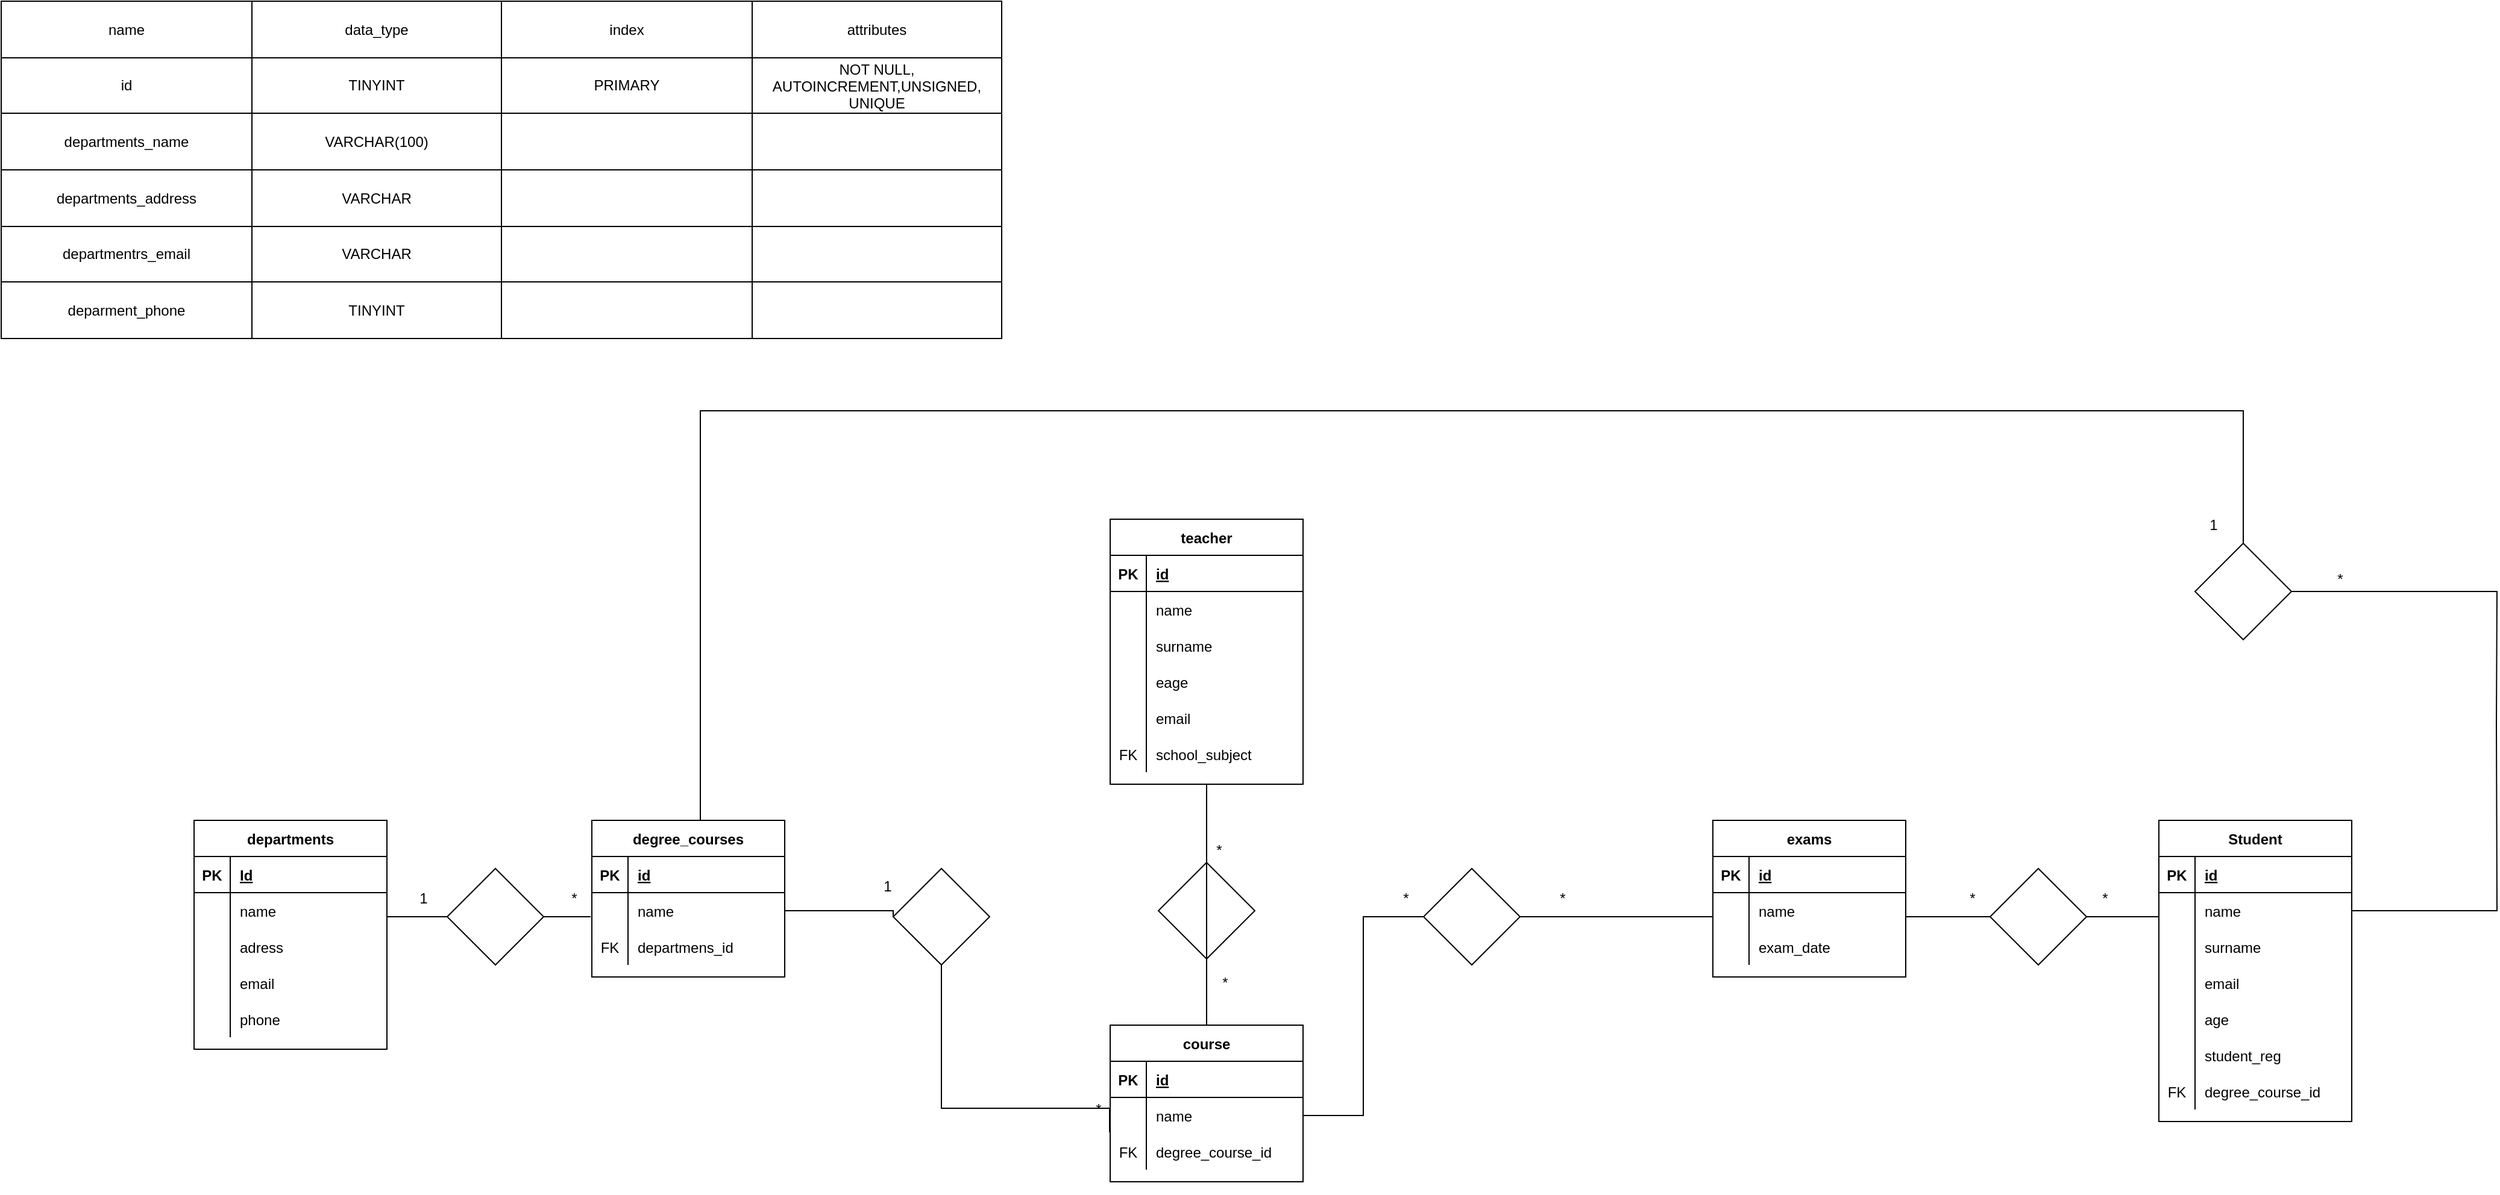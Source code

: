 <mxfile version="20.7.4" type="device"><diagram id="dfz915wFg2ABeSVIyKig" name="Pagina-1"><mxGraphModel dx="4770" dy="985" grid="1" gridSize="10" guides="1" tooltips="1" connect="1" arrows="1" fold="1" page="1" pageScale="1" pageWidth="2339" pageHeight="3300" math="0" shadow="0"><root><mxCell id="0"/><mxCell id="1" parent="0"/><mxCell id="dGkJubz2GYnejGRMb8uM-139" value="" style="group;movable=1;resizable=1;rotatable=1;deletable=1;editable=1;connectable=1;" vertex="1" connectable="0" parent="1"><mxGeometry x="240" y="680" width="1880" height="470" as="geometry"/></mxCell><mxCell id="dGkJubz2GYnejGRMb8uM-48" value="departments" style="shape=table;startSize=30;container=1;collapsible=1;childLayout=tableLayout;fixedRows=1;rowLines=0;fontStyle=1;align=center;resizeLast=1;" vertex="1" parent="dGkJubz2GYnejGRMb8uM-139"><mxGeometry y="160" width="160" height="190.0" as="geometry"/></mxCell><mxCell id="dGkJubz2GYnejGRMb8uM-49" value="" style="shape=tableRow;horizontal=0;startSize=0;swimlaneHead=0;swimlaneBody=0;fillColor=none;collapsible=0;dropTarget=0;points=[[0,0.5],[1,0.5]];portConstraint=eastwest;top=0;left=0;right=0;bottom=1;" vertex="1" parent="dGkJubz2GYnejGRMb8uM-48"><mxGeometry y="30" width="160" height="30" as="geometry"/></mxCell><mxCell id="dGkJubz2GYnejGRMb8uM-50" value="PK" style="shape=partialRectangle;connectable=0;fillColor=none;top=0;left=0;bottom=0;right=0;fontStyle=1;overflow=hidden;" vertex="1" parent="dGkJubz2GYnejGRMb8uM-49"><mxGeometry width="30" height="30" as="geometry"><mxRectangle width="30" height="30" as="alternateBounds"/></mxGeometry></mxCell><mxCell id="dGkJubz2GYnejGRMb8uM-51" value="Id" style="shape=partialRectangle;connectable=0;fillColor=none;top=0;left=0;bottom=0;right=0;align=left;spacingLeft=6;fontStyle=5;overflow=hidden;" vertex="1" parent="dGkJubz2GYnejGRMb8uM-49"><mxGeometry x="30" width="130" height="30" as="geometry"><mxRectangle width="130" height="30" as="alternateBounds"/></mxGeometry></mxCell><mxCell id="dGkJubz2GYnejGRMb8uM-52" value="" style="shape=tableRow;horizontal=0;startSize=0;swimlaneHead=0;swimlaneBody=0;fillColor=none;collapsible=0;dropTarget=0;points=[[0,0.5],[1,0.5]];portConstraint=eastwest;top=0;left=0;right=0;bottom=0;" vertex="1" parent="dGkJubz2GYnejGRMb8uM-48"><mxGeometry y="60" width="160" height="30" as="geometry"/></mxCell><mxCell id="dGkJubz2GYnejGRMb8uM-53" value="" style="shape=partialRectangle;connectable=0;fillColor=none;top=0;left=0;bottom=0;right=0;editable=1;overflow=hidden;" vertex="1" parent="dGkJubz2GYnejGRMb8uM-52"><mxGeometry width="30" height="30" as="geometry"><mxRectangle width="30" height="30" as="alternateBounds"/></mxGeometry></mxCell><mxCell id="dGkJubz2GYnejGRMb8uM-54" value="name" style="shape=partialRectangle;connectable=0;fillColor=none;top=0;left=0;bottom=0;right=0;align=left;spacingLeft=6;overflow=hidden;" vertex="1" parent="dGkJubz2GYnejGRMb8uM-52"><mxGeometry x="30" width="130" height="30" as="geometry"><mxRectangle width="130" height="30" as="alternateBounds"/></mxGeometry></mxCell><mxCell id="dGkJubz2GYnejGRMb8uM-55" value="" style="shape=tableRow;horizontal=0;startSize=0;swimlaneHead=0;swimlaneBody=0;fillColor=none;collapsible=0;dropTarget=0;points=[[0,0.5],[1,0.5]];portConstraint=eastwest;top=0;left=0;right=0;bottom=0;" vertex="1" parent="dGkJubz2GYnejGRMb8uM-48"><mxGeometry y="90" width="160" height="30" as="geometry"/></mxCell><mxCell id="dGkJubz2GYnejGRMb8uM-56" value="" style="shape=partialRectangle;connectable=0;fillColor=none;top=0;left=0;bottom=0;right=0;editable=1;overflow=hidden;" vertex="1" parent="dGkJubz2GYnejGRMb8uM-55"><mxGeometry width="30" height="30" as="geometry"><mxRectangle width="30" height="30" as="alternateBounds"/></mxGeometry></mxCell><mxCell id="dGkJubz2GYnejGRMb8uM-57" value="adress" style="shape=partialRectangle;connectable=0;fillColor=none;top=0;left=0;bottom=0;right=0;align=left;spacingLeft=6;overflow=hidden;" vertex="1" parent="dGkJubz2GYnejGRMb8uM-55"><mxGeometry x="30" width="130" height="30" as="geometry"><mxRectangle width="130" height="30" as="alternateBounds"/></mxGeometry></mxCell><mxCell id="dGkJubz2GYnejGRMb8uM-58" value="" style="shape=tableRow;horizontal=0;startSize=0;swimlaneHead=0;swimlaneBody=0;fillColor=none;collapsible=0;dropTarget=0;points=[[0,0.5],[1,0.5]];portConstraint=eastwest;top=0;left=0;right=0;bottom=0;" vertex="1" parent="dGkJubz2GYnejGRMb8uM-48"><mxGeometry y="120" width="160" height="30" as="geometry"/></mxCell><mxCell id="dGkJubz2GYnejGRMb8uM-59" value="" style="shape=partialRectangle;connectable=0;fillColor=none;top=0;left=0;bottom=0;right=0;editable=1;overflow=hidden;" vertex="1" parent="dGkJubz2GYnejGRMb8uM-58"><mxGeometry width="30" height="30" as="geometry"><mxRectangle width="30" height="30" as="alternateBounds"/></mxGeometry></mxCell><mxCell id="dGkJubz2GYnejGRMb8uM-60" value="email" style="shape=partialRectangle;connectable=0;fillColor=none;top=0;left=0;bottom=0;right=0;align=left;spacingLeft=6;overflow=hidden;" vertex="1" parent="dGkJubz2GYnejGRMb8uM-58"><mxGeometry x="30" width="130" height="30" as="geometry"><mxRectangle width="130" height="30" as="alternateBounds"/></mxGeometry></mxCell><mxCell id="dGkJubz2GYnejGRMb8uM-262" style="shape=tableRow;horizontal=0;startSize=0;swimlaneHead=0;swimlaneBody=0;fillColor=none;collapsible=0;dropTarget=0;points=[[0,0.5],[1,0.5]];portConstraint=eastwest;top=0;left=0;right=0;bottom=0;" vertex="1" parent="dGkJubz2GYnejGRMb8uM-48"><mxGeometry y="150" width="160" height="30" as="geometry"/></mxCell><mxCell id="dGkJubz2GYnejGRMb8uM-263" style="shape=partialRectangle;connectable=0;fillColor=none;top=0;left=0;bottom=0;right=0;editable=1;overflow=hidden;" vertex="1" parent="dGkJubz2GYnejGRMb8uM-262"><mxGeometry width="30" height="30" as="geometry"><mxRectangle width="30" height="30" as="alternateBounds"/></mxGeometry></mxCell><mxCell id="dGkJubz2GYnejGRMb8uM-264" value="phone" style="shape=partialRectangle;connectable=0;fillColor=none;top=0;left=0;bottom=0;right=0;align=left;spacingLeft=6;overflow=hidden;" vertex="1" parent="dGkJubz2GYnejGRMb8uM-262"><mxGeometry x="30" width="130" height="30" as="geometry"><mxRectangle width="130" height="30" as="alternateBounds"/></mxGeometry></mxCell><mxCell id="dGkJubz2GYnejGRMb8uM-61" value="degree_courses" style="shape=table;startSize=30;container=1;collapsible=1;childLayout=tableLayout;fixedRows=1;rowLines=0;fontStyle=1;align=center;resizeLast=1;" vertex="1" parent="dGkJubz2GYnejGRMb8uM-139"><mxGeometry x="330" y="160" width="160" height="130" as="geometry"/></mxCell><mxCell id="dGkJubz2GYnejGRMb8uM-62" value="" style="shape=tableRow;horizontal=0;startSize=0;swimlaneHead=0;swimlaneBody=0;fillColor=none;collapsible=0;dropTarget=0;points=[[0,0.5],[1,0.5]];portConstraint=eastwest;top=0;left=0;right=0;bottom=1;" vertex="1" parent="dGkJubz2GYnejGRMb8uM-61"><mxGeometry y="30" width="160" height="30" as="geometry"/></mxCell><mxCell id="dGkJubz2GYnejGRMb8uM-63" value="PK" style="shape=partialRectangle;connectable=0;fillColor=none;top=0;left=0;bottom=0;right=0;fontStyle=1;overflow=hidden;" vertex="1" parent="dGkJubz2GYnejGRMb8uM-62"><mxGeometry width="30" height="30" as="geometry"><mxRectangle width="30" height="30" as="alternateBounds"/></mxGeometry></mxCell><mxCell id="dGkJubz2GYnejGRMb8uM-64" value="id" style="shape=partialRectangle;connectable=0;fillColor=none;top=0;left=0;bottom=0;right=0;align=left;spacingLeft=6;fontStyle=5;overflow=hidden;" vertex="1" parent="dGkJubz2GYnejGRMb8uM-62"><mxGeometry x="30" width="130" height="30" as="geometry"><mxRectangle width="130" height="30" as="alternateBounds"/></mxGeometry></mxCell><mxCell id="dGkJubz2GYnejGRMb8uM-65" value="" style="shape=tableRow;horizontal=0;startSize=0;swimlaneHead=0;swimlaneBody=0;fillColor=none;collapsible=0;dropTarget=0;points=[[0,0.5],[1,0.5]];portConstraint=eastwest;top=0;left=0;right=0;bottom=0;" vertex="1" parent="dGkJubz2GYnejGRMb8uM-61"><mxGeometry y="60" width="160" height="30" as="geometry"/></mxCell><mxCell id="dGkJubz2GYnejGRMb8uM-66" value="" style="shape=partialRectangle;connectable=0;fillColor=none;top=0;left=0;bottom=0;right=0;editable=1;overflow=hidden;" vertex="1" parent="dGkJubz2GYnejGRMb8uM-65"><mxGeometry width="30" height="30" as="geometry"><mxRectangle width="30" height="30" as="alternateBounds"/></mxGeometry></mxCell><mxCell id="dGkJubz2GYnejGRMb8uM-67" value="name" style="shape=partialRectangle;connectable=0;fillColor=none;top=0;left=0;bottom=0;right=0;align=left;spacingLeft=6;overflow=hidden;" vertex="1" parent="dGkJubz2GYnejGRMb8uM-65"><mxGeometry x="30" width="130" height="30" as="geometry"><mxRectangle width="130" height="30" as="alternateBounds"/></mxGeometry></mxCell><mxCell id="dGkJubz2GYnejGRMb8uM-68" value="" style="shape=tableRow;horizontal=0;startSize=0;swimlaneHead=0;swimlaneBody=0;fillColor=none;collapsible=0;dropTarget=0;points=[[0,0.5],[1,0.5]];portConstraint=eastwest;top=0;left=0;right=0;bottom=0;" vertex="1" parent="dGkJubz2GYnejGRMb8uM-61"><mxGeometry y="90" width="160" height="30" as="geometry"/></mxCell><mxCell id="dGkJubz2GYnejGRMb8uM-69" value="FK" style="shape=partialRectangle;connectable=0;fillColor=none;top=0;left=0;bottom=0;right=0;editable=1;overflow=hidden;" vertex="1" parent="dGkJubz2GYnejGRMb8uM-68"><mxGeometry width="30" height="30" as="geometry"><mxRectangle width="30" height="30" as="alternateBounds"/></mxGeometry></mxCell><mxCell id="dGkJubz2GYnejGRMb8uM-70" value="departmens_id" style="shape=partialRectangle;connectable=0;fillColor=none;top=0;left=0;bottom=0;right=0;align=left;spacingLeft=6;overflow=hidden;" vertex="1" parent="dGkJubz2GYnejGRMb8uM-68"><mxGeometry x="30" width="130" height="30" as="geometry"><mxRectangle width="130" height="30" as="alternateBounds"/></mxGeometry></mxCell><mxCell id="dGkJubz2GYnejGRMb8uM-75" value="course" style="shape=table;startSize=30;container=1;collapsible=1;childLayout=tableLayout;fixedRows=1;rowLines=0;fontStyle=1;align=center;resizeLast=1;" vertex="1" parent="dGkJubz2GYnejGRMb8uM-139"><mxGeometry x="760" y="330" width="160" height="130" as="geometry"/></mxCell><mxCell id="dGkJubz2GYnejGRMb8uM-76" value="" style="shape=tableRow;horizontal=0;startSize=0;swimlaneHead=0;swimlaneBody=0;fillColor=none;collapsible=0;dropTarget=0;points=[[0,0.5],[1,0.5]];portConstraint=eastwest;top=0;left=0;right=0;bottom=1;" vertex="1" parent="dGkJubz2GYnejGRMb8uM-75"><mxGeometry y="30" width="160" height="30" as="geometry"/></mxCell><mxCell id="dGkJubz2GYnejGRMb8uM-77" value="PK" style="shape=partialRectangle;connectable=0;fillColor=none;top=0;left=0;bottom=0;right=0;fontStyle=1;overflow=hidden;" vertex="1" parent="dGkJubz2GYnejGRMb8uM-76"><mxGeometry width="30" height="30" as="geometry"><mxRectangle width="30" height="30" as="alternateBounds"/></mxGeometry></mxCell><mxCell id="dGkJubz2GYnejGRMb8uM-78" value="id" style="shape=partialRectangle;connectable=0;fillColor=none;top=0;left=0;bottom=0;right=0;align=left;spacingLeft=6;fontStyle=5;overflow=hidden;" vertex="1" parent="dGkJubz2GYnejGRMb8uM-76"><mxGeometry x="30" width="130" height="30" as="geometry"><mxRectangle width="130" height="30" as="alternateBounds"/></mxGeometry></mxCell><mxCell id="dGkJubz2GYnejGRMb8uM-79" value="" style="shape=tableRow;horizontal=0;startSize=0;swimlaneHead=0;swimlaneBody=0;fillColor=none;collapsible=0;dropTarget=0;points=[[0,0.5],[1,0.5]];portConstraint=eastwest;top=0;left=0;right=0;bottom=0;" vertex="1" parent="dGkJubz2GYnejGRMb8uM-75"><mxGeometry y="60" width="160" height="30" as="geometry"/></mxCell><mxCell id="dGkJubz2GYnejGRMb8uM-80" value="" style="shape=partialRectangle;connectable=0;fillColor=none;top=0;left=0;bottom=0;right=0;editable=1;overflow=hidden;" vertex="1" parent="dGkJubz2GYnejGRMb8uM-79"><mxGeometry width="30" height="30" as="geometry"><mxRectangle width="30" height="30" as="alternateBounds"/></mxGeometry></mxCell><mxCell id="dGkJubz2GYnejGRMb8uM-81" value="name" style="shape=partialRectangle;connectable=0;fillColor=none;top=0;left=0;bottom=0;right=0;align=left;spacingLeft=6;overflow=hidden;" vertex="1" parent="dGkJubz2GYnejGRMb8uM-79"><mxGeometry x="30" width="130" height="30" as="geometry"><mxRectangle width="130" height="30" as="alternateBounds"/></mxGeometry></mxCell><mxCell id="dGkJubz2GYnejGRMb8uM-82" value="" style="shape=tableRow;horizontal=0;startSize=0;swimlaneHead=0;swimlaneBody=0;fillColor=none;collapsible=0;dropTarget=0;points=[[0,0.5],[1,0.5]];portConstraint=eastwest;top=0;left=0;right=0;bottom=0;" vertex="1" parent="dGkJubz2GYnejGRMb8uM-75"><mxGeometry y="90" width="160" height="30" as="geometry"/></mxCell><mxCell id="dGkJubz2GYnejGRMb8uM-83" value="FK" style="shape=partialRectangle;connectable=0;fillColor=none;top=0;left=0;bottom=0;right=0;editable=1;overflow=hidden;" vertex="1" parent="dGkJubz2GYnejGRMb8uM-82"><mxGeometry width="30" height="30" as="geometry"><mxRectangle width="30" height="30" as="alternateBounds"/></mxGeometry></mxCell><mxCell id="dGkJubz2GYnejGRMb8uM-84" value="degree_course_id" style="shape=partialRectangle;connectable=0;fillColor=none;top=0;left=0;bottom=0;right=0;align=left;spacingLeft=6;overflow=hidden;" vertex="1" parent="dGkJubz2GYnejGRMb8uM-82"><mxGeometry x="30" width="130" height="30" as="geometry"><mxRectangle width="130" height="30" as="alternateBounds"/></mxGeometry></mxCell><mxCell id="dGkJubz2GYnejGRMb8uM-88" style="edgeStyle=orthogonalEdgeStyle;rounded=0;orthogonalLoop=1;jettySize=auto;html=1;endArrow=none;endFill=0;" edge="1" parent="dGkJubz2GYnejGRMb8uM-139" source="dGkJubz2GYnejGRMb8uM-89"><mxGeometry relative="1" as="geometry"><mxPoint x="329.0" y="240" as="targetPoint"/><Array as="points"><mxPoint x="329" y="240"/></Array></mxGeometry></mxCell><mxCell id="dGkJubz2GYnejGRMb8uM-89" value="" style="rhombus;whiteSpace=wrap;html=1;" vertex="1" parent="dGkJubz2GYnejGRMb8uM-139"><mxGeometry x="210" y="200" width="80" height="80" as="geometry"/></mxCell><mxCell id="dGkJubz2GYnejGRMb8uM-47" style="edgeStyle=orthogonalEdgeStyle;rounded=0;orthogonalLoop=1;jettySize=auto;html=1;entryX=0;entryY=0.5;entryDx=0;entryDy=0;endArrow=none;endFill=0;" edge="1" parent="dGkJubz2GYnejGRMb8uM-139" source="dGkJubz2GYnejGRMb8uM-48" target="dGkJubz2GYnejGRMb8uM-89"><mxGeometry relative="1" as="geometry"><Array as="points"><mxPoint x="170" y="240"/><mxPoint x="170" y="240"/></Array></mxGeometry></mxCell><mxCell id="dGkJubz2GYnejGRMb8uM-90" value="exams" style="shape=table;startSize=30;container=1;collapsible=1;childLayout=tableLayout;fixedRows=1;rowLines=0;fontStyle=1;align=center;resizeLast=1;" vertex="1" parent="dGkJubz2GYnejGRMb8uM-139"><mxGeometry x="1260" y="160" width="160" height="130" as="geometry"/></mxCell><mxCell id="dGkJubz2GYnejGRMb8uM-91" value="" style="shape=tableRow;horizontal=0;startSize=0;swimlaneHead=0;swimlaneBody=0;fillColor=none;collapsible=0;dropTarget=0;points=[[0,0.5],[1,0.5]];portConstraint=eastwest;top=0;left=0;right=0;bottom=1;" vertex="1" parent="dGkJubz2GYnejGRMb8uM-90"><mxGeometry y="30" width="160" height="30" as="geometry"/></mxCell><mxCell id="dGkJubz2GYnejGRMb8uM-92" value="PK" style="shape=partialRectangle;connectable=0;fillColor=none;top=0;left=0;bottom=0;right=0;fontStyle=1;overflow=hidden;" vertex="1" parent="dGkJubz2GYnejGRMb8uM-91"><mxGeometry width="30" height="30" as="geometry"><mxRectangle width="30" height="30" as="alternateBounds"/></mxGeometry></mxCell><mxCell id="dGkJubz2GYnejGRMb8uM-93" value="id" style="shape=partialRectangle;connectable=0;fillColor=none;top=0;left=0;bottom=0;right=0;align=left;spacingLeft=6;fontStyle=5;overflow=hidden;" vertex="1" parent="dGkJubz2GYnejGRMb8uM-91"><mxGeometry x="30" width="130" height="30" as="geometry"><mxRectangle width="130" height="30" as="alternateBounds"/></mxGeometry></mxCell><mxCell id="dGkJubz2GYnejGRMb8uM-94" value="" style="shape=tableRow;horizontal=0;startSize=0;swimlaneHead=0;swimlaneBody=0;fillColor=none;collapsible=0;dropTarget=0;points=[[0,0.5],[1,0.5]];portConstraint=eastwest;top=0;left=0;right=0;bottom=0;" vertex="1" parent="dGkJubz2GYnejGRMb8uM-90"><mxGeometry y="60" width="160" height="30" as="geometry"/></mxCell><mxCell id="dGkJubz2GYnejGRMb8uM-95" value="" style="shape=partialRectangle;connectable=0;fillColor=none;top=0;left=0;bottom=0;right=0;editable=1;overflow=hidden;" vertex="1" parent="dGkJubz2GYnejGRMb8uM-94"><mxGeometry width="30" height="30" as="geometry"><mxRectangle width="30" height="30" as="alternateBounds"/></mxGeometry></mxCell><mxCell id="dGkJubz2GYnejGRMb8uM-96" value="name" style="shape=partialRectangle;connectable=0;fillColor=none;top=0;left=0;bottom=0;right=0;align=left;spacingLeft=6;overflow=hidden;" vertex="1" parent="dGkJubz2GYnejGRMb8uM-94"><mxGeometry x="30" width="130" height="30" as="geometry"><mxRectangle width="130" height="30" as="alternateBounds"/></mxGeometry></mxCell><mxCell id="dGkJubz2GYnejGRMb8uM-97" value="" style="shape=tableRow;horizontal=0;startSize=0;swimlaneHead=0;swimlaneBody=0;fillColor=none;collapsible=0;dropTarget=0;points=[[0,0.5],[1,0.5]];portConstraint=eastwest;top=0;left=0;right=0;bottom=0;" vertex="1" parent="dGkJubz2GYnejGRMb8uM-90"><mxGeometry y="90" width="160" height="30" as="geometry"/></mxCell><mxCell id="dGkJubz2GYnejGRMb8uM-98" value="" style="shape=partialRectangle;connectable=0;fillColor=none;top=0;left=0;bottom=0;right=0;editable=1;overflow=hidden;" vertex="1" parent="dGkJubz2GYnejGRMb8uM-97"><mxGeometry width="30" height="30" as="geometry"><mxRectangle width="30" height="30" as="alternateBounds"/></mxGeometry></mxCell><mxCell id="dGkJubz2GYnejGRMb8uM-99" value="exam_date" style="shape=partialRectangle;connectable=0;fillColor=none;top=0;left=0;bottom=0;right=0;align=left;spacingLeft=6;overflow=hidden;" vertex="1" parent="dGkJubz2GYnejGRMb8uM-97"><mxGeometry x="30" width="130" height="30" as="geometry"><mxRectangle width="130" height="30" as="alternateBounds"/></mxGeometry></mxCell><mxCell id="dGkJubz2GYnejGRMb8uM-104" value="Student" style="shape=table;startSize=30;container=1;collapsible=1;childLayout=tableLayout;fixedRows=1;rowLines=0;fontStyle=1;align=center;resizeLast=1;" vertex="1" parent="dGkJubz2GYnejGRMb8uM-139"><mxGeometry x="1630" y="160" width="160" height="250" as="geometry"/></mxCell><mxCell id="dGkJubz2GYnejGRMb8uM-105" value="" style="shape=tableRow;horizontal=0;startSize=0;swimlaneHead=0;swimlaneBody=0;fillColor=none;collapsible=0;dropTarget=0;points=[[0,0.5],[1,0.5]];portConstraint=eastwest;top=0;left=0;right=0;bottom=1;" vertex="1" parent="dGkJubz2GYnejGRMb8uM-104"><mxGeometry y="30" width="160" height="30" as="geometry"/></mxCell><mxCell id="dGkJubz2GYnejGRMb8uM-106" value="PK" style="shape=partialRectangle;connectable=0;fillColor=none;top=0;left=0;bottom=0;right=0;fontStyle=1;overflow=hidden;" vertex="1" parent="dGkJubz2GYnejGRMb8uM-105"><mxGeometry width="30" height="30" as="geometry"><mxRectangle width="30" height="30" as="alternateBounds"/></mxGeometry></mxCell><mxCell id="dGkJubz2GYnejGRMb8uM-107" value="id" style="shape=partialRectangle;connectable=0;fillColor=none;top=0;left=0;bottom=0;right=0;align=left;spacingLeft=6;fontStyle=5;overflow=hidden;" vertex="1" parent="dGkJubz2GYnejGRMb8uM-105"><mxGeometry x="30" width="130" height="30" as="geometry"><mxRectangle width="130" height="30" as="alternateBounds"/></mxGeometry></mxCell><mxCell id="dGkJubz2GYnejGRMb8uM-108" value="" style="shape=tableRow;horizontal=0;startSize=0;swimlaneHead=0;swimlaneBody=0;fillColor=none;collapsible=0;dropTarget=0;points=[[0,0.5],[1,0.5]];portConstraint=eastwest;top=0;left=0;right=0;bottom=0;" vertex="1" parent="dGkJubz2GYnejGRMb8uM-104"><mxGeometry y="60" width="160" height="30" as="geometry"/></mxCell><mxCell id="dGkJubz2GYnejGRMb8uM-109" value="" style="shape=partialRectangle;connectable=0;fillColor=none;top=0;left=0;bottom=0;right=0;editable=1;overflow=hidden;" vertex="1" parent="dGkJubz2GYnejGRMb8uM-108"><mxGeometry width="30" height="30" as="geometry"><mxRectangle width="30" height="30" as="alternateBounds"/></mxGeometry></mxCell><mxCell id="dGkJubz2GYnejGRMb8uM-110" value="name" style="shape=partialRectangle;connectable=0;fillColor=none;top=0;left=0;bottom=0;right=0;align=left;spacingLeft=6;overflow=hidden;" vertex="1" parent="dGkJubz2GYnejGRMb8uM-108"><mxGeometry x="30" width="130" height="30" as="geometry"><mxRectangle width="130" height="30" as="alternateBounds"/></mxGeometry></mxCell><mxCell id="dGkJubz2GYnejGRMb8uM-111" value="" style="shape=tableRow;horizontal=0;startSize=0;swimlaneHead=0;swimlaneBody=0;fillColor=none;collapsible=0;dropTarget=0;points=[[0,0.5],[1,0.5]];portConstraint=eastwest;top=0;left=0;right=0;bottom=0;" vertex="1" parent="dGkJubz2GYnejGRMb8uM-104"><mxGeometry y="90" width="160" height="30" as="geometry"/></mxCell><mxCell id="dGkJubz2GYnejGRMb8uM-112" value="" style="shape=partialRectangle;connectable=0;fillColor=none;top=0;left=0;bottom=0;right=0;editable=1;overflow=hidden;" vertex="1" parent="dGkJubz2GYnejGRMb8uM-111"><mxGeometry width="30" height="30" as="geometry"><mxRectangle width="30" height="30" as="alternateBounds"/></mxGeometry></mxCell><mxCell id="dGkJubz2GYnejGRMb8uM-113" value="surname" style="shape=partialRectangle;connectable=0;fillColor=none;top=0;left=0;bottom=0;right=0;align=left;spacingLeft=6;overflow=hidden;" vertex="1" parent="dGkJubz2GYnejGRMb8uM-111"><mxGeometry x="30" width="130" height="30" as="geometry"><mxRectangle width="130" height="30" as="alternateBounds"/></mxGeometry></mxCell><mxCell id="dGkJubz2GYnejGRMb8uM-114" value="" style="shape=tableRow;horizontal=0;startSize=0;swimlaneHead=0;swimlaneBody=0;fillColor=none;collapsible=0;dropTarget=0;points=[[0,0.5],[1,0.5]];portConstraint=eastwest;top=0;left=0;right=0;bottom=0;" vertex="1" parent="dGkJubz2GYnejGRMb8uM-104"><mxGeometry y="120" width="160" height="30" as="geometry"/></mxCell><mxCell id="dGkJubz2GYnejGRMb8uM-115" value="" style="shape=partialRectangle;connectable=0;fillColor=none;top=0;left=0;bottom=0;right=0;editable=1;overflow=hidden;" vertex="1" parent="dGkJubz2GYnejGRMb8uM-114"><mxGeometry width="30" height="30" as="geometry"><mxRectangle width="30" height="30" as="alternateBounds"/></mxGeometry></mxCell><mxCell id="dGkJubz2GYnejGRMb8uM-116" value="email" style="shape=partialRectangle;connectable=0;fillColor=none;top=0;left=0;bottom=0;right=0;align=left;spacingLeft=6;overflow=hidden;" vertex="1" parent="dGkJubz2GYnejGRMb8uM-114"><mxGeometry x="30" width="130" height="30" as="geometry"><mxRectangle width="130" height="30" as="alternateBounds"/></mxGeometry></mxCell><mxCell id="dGkJubz2GYnejGRMb8uM-280" style="shape=tableRow;horizontal=0;startSize=0;swimlaneHead=0;swimlaneBody=0;fillColor=none;collapsible=0;dropTarget=0;points=[[0,0.5],[1,0.5]];portConstraint=eastwest;top=0;left=0;right=0;bottom=0;" vertex="1" parent="dGkJubz2GYnejGRMb8uM-104"><mxGeometry y="150" width="160" height="30" as="geometry"/></mxCell><mxCell id="dGkJubz2GYnejGRMb8uM-281" style="shape=partialRectangle;connectable=0;fillColor=none;top=0;left=0;bottom=0;right=0;editable=1;overflow=hidden;" vertex="1" parent="dGkJubz2GYnejGRMb8uM-280"><mxGeometry width="30" height="30" as="geometry"><mxRectangle width="30" height="30" as="alternateBounds"/></mxGeometry></mxCell><mxCell id="dGkJubz2GYnejGRMb8uM-282" value="age" style="shape=partialRectangle;connectable=0;fillColor=none;top=0;left=0;bottom=0;right=0;align=left;spacingLeft=6;overflow=hidden;" vertex="1" parent="dGkJubz2GYnejGRMb8uM-280"><mxGeometry x="30" width="130" height="30" as="geometry"><mxRectangle width="130" height="30" as="alternateBounds"/></mxGeometry></mxCell><mxCell id="dGkJubz2GYnejGRMb8uM-277" style="shape=tableRow;horizontal=0;startSize=0;swimlaneHead=0;swimlaneBody=0;fillColor=none;collapsible=0;dropTarget=0;points=[[0,0.5],[1,0.5]];portConstraint=eastwest;top=0;left=0;right=0;bottom=0;" vertex="1" parent="dGkJubz2GYnejGRMb8uM-104"><mxGeometry y="180" width="160" height="30" as="geometry"/></mxCell><mxCell id="dGkJubz2GYnejGRMb8uM-278" style="shape=partialRectangle;connectable=0;fillColor=none;top=0;left=0;bottom=0;right=0;editable=1;overflow=hidden;" vertex="1" parent="dGkJubz2GYnejGRMb8uM-277"><mxGeometry width="30" height="30" as="geometry"><mxRectangle width="30" height="30" as="alternateBounds"/></mxGeometry></mxCell><mxCell id="dGkJubz2GYnejGRMb8uM-279" value="student_reg" style="shape=partialRectangle;connectable=0;fillColor=none;top=0;left=0;bottom=0;right=0;align=left;spacingLeft=6;overflow=hidden;" vertex="1" parent="dGkJubz2GYnejGRMb8uM-277"><mxGeometry x="30" width="130" height="30" as="geometry"><mxRectangle width="130" height="30" as="alternateBounds"/></mxGeometry></mxCell><mxCell id="dGkJubz2GYnejGRMb8uM-274" style="shape=tableRow;horizontal=0;startSize=0;swimlaneHead=0;swimlaneBody=0;fillColor=none;collapsible=0;dropTarget=0;points=[[0,0.5],[1,0.5]];portConstraint=eastwest;top=0;left=0;right=0;bottom=0;" vertex="1" parent="dGkJubz2GYnejGRMb8uM-104"><mxGeometry y="210" width="160" height="30" as="geometry"/></mxCell><mxCell id="dGkJubz2GYnejGRMb8uM-275" value="FK" style="shape=partialRectangle;connectable=0;fillColor=none;top=0;left=0;bottom=0;right=0;editable=1;overflow=hidden;" vertex="1" parent="dGkJubz2GYnejGRMb8uM-274"><mxGeometry width="30" height="30" as="geometry"><mxRectangle width="30" height="30" as="alternateBounds"/></mxGeometry></mxCell><mxCell id="dGkJubz2GYnejGRMb8uM-276" value="degree_course_id" style="shape=partialRectangle;connectable=0;fillColor=none;top=0;left=0;bottom=0;right=0;align=left;spacingLeft=6;overflow=hidden;" vertex="1" parent="dGkJubz2GYnejGRMb8uM-274"><mxGeometry x="30" width="130" height="30" as="geometry"><mxRectangle width="130" height="30" as="alternateBounds"/></mxGeometry></mxCell><mxCell id="dGkJubz2GYnejGRMb8uM-117" style="edgeStyle=orthogonalEdgeStyle;rounded=0;orthogonalLoop=1;jettySize=auto;html=1;entryX=0;entryY=-0.333;entryDx=0;entryDy=0;entryPerimeter=0;endArrow=none;endFill=0;" edge="1" parent="dGkJubz2GYnejGRMb8uM-139" source="dGkJubz2GYnejGRMb8uM-118" target="dGkJubz2GYnejGRMb8uM-97"><mxGeometry relative="1" as="geometry"/></mxCell><mxCell id="dGkJubz2GYnejGRMb8uM-118" value="" style="rhombus;whiteSpace=wrap;html=1;" vertex="1" parent="dGkJubz2GYnejGRMb8uM-139"><mxGeometry x="1020" y="200" width="80" height="80" as="geometry"/></mxCell><mxCell id="dGkJubz2GYnejGRMb8uM-119" style="edgeStyle=orthogonalEdgeStyle;rounded=0;orthogonalLoop=1;jettySize=auto;html=1;entryX=-0.003;entryY=-0.033;entryDx=0;entryDy=0;entryPerimeter=0;endArrow=none;endFill=0;" edge="1" parent="dGkJubz2GYnejGRMb8uM-139" source="dGkJubz2GYnejGRMb8uM-120" target="dGkJubz2GYnejGRMb8uM-82"><mxGeometry relative="1" as="geometry"><Array as="points"><mxPoint x="620" y="399"/></Array></mxGeometry></mxCell><mxCell id="dGkJubz2GYnejGRMb8uM-120" value="" style="rhombus;whiteSpace=wrap;html=1;" vertex="1" parent="dGkJubz2GYnejGRMb8uM-139"><mxGeometry x="580" y="200" width="80" height="80" as="geometry"/></mxCell><mxCell id="dGkJubz2GYnejGRMb8uM-121" style="edgeStyle=orthogonalEdgeStyle;rounded=0;orthogonalLoop=1;jettySize=auto;html=1;entryX=0;entryY=0.5;entryDx=0;entryDy=0;endArrow=none;endFill=0;" edge="1" parent="dGkJubz2GYnejGRMb8uM-139" source="dGkJubz2GYnejGRMb8uM-122" target="dGkJubz2GYnejGRMb8uM-108"><mxGeometry relative="1" as="geometry"><Array as="points"><mxPoint x="1630" y="240"/></Array></mxGeometry></mxCell><mxCell id="dGkJubz2GYnejGRMb8uM-122" value="" style="rhombus;whiteSpace=wrap;html=1;" vertex="1" parent="dGkJubz2GYnejGRMb8uM-139"><mxGeometry x="1490" y="200" width="80" height="80" as="geometry"/></mxCell><mxCell id="dGkJubz2GYnejGRMb8uM-123" style="edgeStyle=orthogonalEdgeStyle;rounded=0;orthogonalLoop=1;jettySize=auto;html=1;entryX=0;entryY=0.5;entryDx=0;entryDy=0;endArrow=none;endFill=0;" edge="1" parent="dGkJubz2GYnejGRMb8uM-139" source="dGkJubz2GYnejGRMb8uM-79" target="dGkJubz2GYnejGRMb8uM-118"><mxGeometry relative="1" as="geometry"/></mxCell><mxCell id="dGkJubz2GYnejGRMb8uM-124" style="edgeStyle=orthogonalEdgeStyle;rounded=0;orthogonalLoop=1;jettySize=auto;html=1;entryX=0;entryY=0.5;entryDx=0;entryDy=0;endArrow=none;endFill=0;" edge="1" parent="dGkJubz2GYnejGRMb8uM-139" source="dGkJubz2GYnejGRMb8uM-65" target="dGkJubz2GYnejGRMb8uM-120"><mxGeometry relative="1" as="geometry"><Array as="points"><mxPoint x="580" y="235"/></Array></mxGeometry></mxCell><mxCell id="dGkJubz2GYnejGRMb8uM-138" style="edgeStyle=orthogonalEdgeStyle;rounded=0;orthogonalLoop=1;jettySize=auto;html=1;entryX=0;entryY=0.5;entryDx=0;entryDy=0;endArrow=none;endFill=0;" edge="1" parent="dGkJubz2GYnejGRMb8uM-139" source="dGkJubz2GYnejGRMb8uM-94" target="dGkJubz2GYnejGRMb8uM-122"><mxGeometry relative="1" as="geometry"><Array as="points"><mxPoint x="1450" y="240"/><mxPoint x="1450" y="240"/></Array></mxGeometry></mxCell><mxCell id="dGkJubz2GYnejGRMb8uM-238" value="" style="rhombus;whiteSpace=wrap;html=1;" vertex="1" parent="dGkJubz2GYnejGRMb8uM-139"><mxGeometry x="800" y="195" width="80" height="80" as="geometry"/></mxCell><mxCell id="dGkJubz2GYnejGRMb8uM-239" value="1" style="text;html=1;align=center;verticalAlign=middle;resizable=0;points=[];autosize=1;strokeColor=none;fillColor=none;" vertex="1" parent="dGkJubz2GYnejGRMb8uM-139"><mxGeometry x="175" y="210" width="30" height="30" as="geometry"/></mxCell><mxCell id="dGkJubz2GYnejGRMb8uM-240" value="*" style="text;html=1;align=center;verticalAlign=middle;resizable=0;points=[];autosize=1;strokeColor=none;fillColor=none;" vertex="1" parent="dGkJubz2GYnejGRMb8uM-139"><mxGeometry x="300" y="210" width="30" height="30" as="geometry"/></mxCell><mxCell id="dGkJubz2GYnejGRMb8uM-241" value="1" style="text;html=1;align=center;verticalAlign=middle;resizable=0;points=[];autosize=1;strokeColor=none;fillColor=none;" vertex="1" parent="dGkJubz2GYnejGRMb8uM-139"><mxGeometry x="560" y="200" width="30" height="30" as="geometry"/></mxCell><mxCell id="dGkJubz2GYnejGRMb8uM-243" value="*" style="text;html=1;align=center;verticalAlign=middle;resizable=0;points=[];autosize=1;strokeColor=none;fillColor=none;" vertex="1" parent="dGkJubz2GYnejGRMb8uM-139"><mxGeometry x="840" y="280" width="30" height="30" as="geometry"/></mxCell><mxCell id="dGkJubz2GYnejGRMb8uM-245" value="*" style="text;html=1;align=center;verticalAlign=middle;resizable=0;points=[];autosize=1;strokeColor=none;fillColor=none;" vertex="1" parent="dGkJubz2GYnejGRMb8uM-139"><mxGeometry x="990" y="210" width="30" height="30" as="geometry"/></mxCell><mxCell id="dGkJubz2GYnejGRMb8uM-244" value="*" style="text;html=1;align=center;verticalAlign=middle;resizable=0;points=[];autosize=1;strokeColor=none;fillColor=none;" vertex="1" parent="dGkJubz2GYnejGRMb8uM-139"><mxGeometry x="835" y="170" width="30" height="30" as="geometry"/></mxCell><mxCell id="dGkJubz2GYnejGRMb8uM-246" value="*" style="text;html=1;align=center;verticalAlign=middle;resizable=0;points=[];autosize=1;strokeColor=none;fillColor=none;" vertex="1" parent="dGkJubz2GYnejGRMb8uM-139"><mxGeometry x="1120" y="210" width="30" height="30" as="geometry"/></mxCell><mxCell id="dGkJubz2GYnejGRMb8uM-261" value="*" style="text;html=1;align=center;verticalAlign=middle;resizable=0;points=[];autosize=1;strokeColor=none;fillColor=none;" vertex="1" parent="dGkJubz2GYnejGRMb8uM-139"><mxGeometry x="1570" y="210" width="30" height="30" as="geometry"/></mxCell><mxCell id="dGkJubz2GYnejGRMb8uM-260" value="*" style="text;html=1;align=center;verticalAlign=middle;resizable=0;points=[];autosize=1;strokeColor=none;fillColor=none;" vertex="1" parent="dGkJubz2GYnejGRMb8uM-139"><mxGeometry x="1460" y="210" width="30" height="30" as="geometry"/></mxCell><mxCell id="dGkJubz2GYnejGRMb8uM-180" value="" style="shape=table;startSize=0;container=1;collapsible=0;childLayout=tableLayout;" vertex="1" parent="1"><mxGeometry x="80" y="160" width="830" height="280" as="geometry"/></mxCell><mxCell id="dGkJubz2GYnejGRMb8uM-181" value="" style="shape=tableRow;horizontal=0;startSize=0;swimlaneHead=0;swimlaneBody=0;top=0;left=0;bottom=0;right=0;collapsible=0;dropTarget=0;fillColor=none;points=[[0,0.5],[1,0.5]];portConstraint=eastwest;" vertex="1" parent="dGkJubz2GYnejGRMb8uM-180"><mxGeometry width="830" height="47" as="geometry"/></mxCell><mxCell id="dGkJubz2GYnejGRMb8uM-182" value="name" style="shape=partialRectangle;html=1;whiteSpace=wrap;connectable=0;overflow=hidden;fillColor=none;top=0;left=0;bottom=0;right=0;pointerEvents=1;" vertex="1" parent="dGkJubz2GYnejGRMb8uM-181"><mxGeometry width="208" height="47" as="geometry"><mxRectangle width="208" height="47" as="alternateBounds"/></mxGeometry></mxCell><mxCell id="dGkJubz2GYnejGRMb8uM-183" value="data_type" style="shape=partialRectangle;html=1;whiteSpace=wrap;connectable=0;overflow=hidden;fillColor=none;top=0;left=0;bottom=0;right=0;pointerEvents=1;" vertex="1" parent="dGkJubz2GYnejGRMb8uM-181"><mxGeometry x="208" width="207" height="47" as="geometry"><mxRectangle width="207" height="47" as="alternateBounds"/></mxGeometry></mxCell><mxCell id="dGkJubz2GYnejGRMb8uM-184" value="index" style="shape=partialRectangle;html=1;whiteSpace=wrap;connectable=0;overflow=hidden;fillColor=none;top=0;left=0;bottom=0;right=0;pointerEvents=1;" vertex="1" parent="dGkJubz2GYnejGRMb8uM-181"><mxGeometry x="415" width="208" height="47" as="geometry"><mxRectangle width="208" height="47" as="alternateBounds"/></mxGeometry></mxCell><mxCell id="dGkJubz2GYnejGRMb8uM-186" value="attributes" style="shape=partialRectangle;html=1;whiteSpace=wrap;connectable=0;overflow=hidden;fillColor=none;top=0;left=0;bottom=0;right=0;pointerEvents=1;" vertex="1" parent="dGkJubz2GYnejGRMb8uM-181"><mxGeometry x="623" width="207" height="47" as="geometry"><mxRectangle width="207" height="47" as="alternateBounds"/></mxGeometry></mxCell><mxCell id="dGkJubz2GYnejGRMb8uM-187" value="" style="shape=tableRow;horizontal=0;startSize=0;swimlaneHead=0;swimlaneBody=0;top=0;left=0;bottom=0;right=0;collapsible=0;dropTarget=0;fillColor=none;points=[[0,0.5],[1,0.5]];portConstraint=eastwest;" vertex="1" parent="dGkJubz2GYnejGRMb8uM-180"><mxGeometry y="47" width="830" height="46" as="geometry"/></mxCell><mxCell id="dGkJubz2GYnejGRMb8uM-188" value="id" style="shape=partialRectangle;html=1;whiteSpace=wrap;connectable=0;overflow=hidden;fillColor=none;top=0;left=0;bottom=0;right=0;pointerEvents=1;" vertex="1" parent="dGkJubz2GYnejGRMb8uM-187"><mxGeometry width="208" height="46" as="geometry"><mxRectangle width="208" height="46" as="alternateBounds"/></mxGeometry></mxCell><mxCell id="dGkJubz2GYnejGRMb8uM-189" value="TINYINT" style="shape=partialRectangle;html=1;whiteSpace=wrap;connectable=0;overflow=hidden;fillColor=none;top=0;left=0;bottom=0;right=0;pointerEvents=1;" vertex="1" parent="dGkJubz2GYnejGRMb8uM-187"><mxGeometry x="208" width="207" height="46" as="geometry"><mxRectangle width="207" height="46" as="alternateBounds"/></mxGeometry></mxCell><mxCell id="dGkJubz2GYnejGRMb8uM-190" value="PRIMARY" style="shape=partialRectangle;html=1;whiteSpace=wrap;connectable=0;overflow=hidden;fillColor=none;top=0;left=0;bottom=0;right=0;pointerEvents=1;" vertex="1" parent="dGkJubz2GYnejGRMb8uM-187"><mxGeometry x="415" width="208" height="46" as="geometry"><mxRectangle width="208" height="46" as="alternateBounds"/></mxGeometry></mxCell><mxCell id="dGkJubz2GYnejGRMb8uM-192" value="NOT NULL, AUTOINCREMENT,UNSIGNED, UNIQUE" style="shape=partialRectangle;html=1;whiteSpace=wrap;connectable=0;overflow=hidden;fillColor=none;top=0;left=0;bottom=0;right=0;pointerEvents=1;" vertex="1" parent="dGkJubz2GYnejGRMb8uM-187"><mxGeometry x="623" width="207" height="46" as="geometry"><mxRectangle width="207" height="46" as="alternateBounds"/></mxGeometry></mxCell><mxCell id="dGkJubz2GYnejGRMb8uM-193" value="" style="shape=tableRow;horizontal=0;startSize=0;swimlaneHead=0;swimlaneBody=0;top=0;left=0;bottom=0;right=0;collapsible=0;dropTarget=0;fillColor=none;points=[[0,0.5],[1,0.5]];portConstraint=eastwest;" vertex="1" parent="dGkJubz2GYnejGRMb8uM-180"><mxGeometry y="93" width="830" height="47" as="geometry"/></mxCell><mxCell id="dGkJubz2GYnejGRMb8uM-194" value="departments_name" style="shape=partialRectangle;html=1;whiteSpace=wrap;connectable=0;overflow=hidden;fillColor=none;top=0;left=0;bottom=0;right=0;pointerEvents=1;" vertex="1" parent="dGkJubz2GYnejGRMb8uM-193"><mxGeometry width="208" height="47" as="geometry"><mxRectangle width="208" height="47" as="alternateBounds"/></mxGeometry></mxCell><mxCell id="dGkJubz2GYnejGRMb8uM-195" value="VARCHAR(100)" style="shape=partialRectangle;html=1;whiteSpace=wrap;connectable=0;overflow=hidden;fillColor=none;top=0;left=0;bottom=0;right=0;pointerEvents=1;" vertex="1" parent="dGkJubz2GYnejGRMb8uM-193"><mxGeometry x="208" width="207" height="47" as="geometry"><mxRectangle width="207" height="47" as="alternateBounds"/></mxGeometry></mxCell><mxCell id="dGkJubz2GYnejGRMb8uM-196" value="" style="shape=partialRectangle;html=1;whiteSpace=wrap;connectable=0;overflow=hidden;fillColor=none;top=0;left=0;bottom=0;right=0;pointerEvents=1;" vertex="1" parent="dGkJubz2GYnejGRMb8uM-193"><mxGeometry x="415" width="208" height="47" as="geometry"><mxRectangle width="208" height="47" as="alternateBounds"/></mxGeometry></mxCell><mxCell id="dGkJubz2GYnejGRMb8uM-198" value="" style="shape=partialRectangle;html=1;whiteSpace=wrap;connectable=0;overflow=hidden;fillColor=none;top=0;left=0;bottom=0;right=0;pointerEvents=1;" vertex="1" parent="dGkJubz2GYnejGRMb8uM-193"><mxGeometry x="623" width="207" height="47" as="geometry"><mxRectangle width="207" height="47" as="alternateBounds"/></mxGeometry></mxCell><mxCell id="dGkJubz2GYnejGRMb8uM-199" value="" style="shape=tableRow;horizontal=0;startSize=0;swimlaneHead=0;swimlaneBody=0;top=0;left=0;bottom=0;right=0;collapsible=0;dropTarget=0;fillColor=none;points=[[0,0.5],[1,0.5]];portConstraint=eastwest;" vertex="1" parent="dGkJubz2GYnejGRMb8uM-180"><mxGeometry y="140" width="830" height="47" as="geometry"/></mxCell><mxCell id="dGkJubz2GYnejGRMb8uM-200" value="departments_address" style="shape=partialRectangle;html=1;whiteSpace=wrap;connectable=0;overflow=hidden;fillColor=none;top=0;left=0;bottom=0;right=0;pointerEvents=1;" vertex="1" parent="dGkJubz2GYnejGRMb8uM-199"><mxGeometry width="208" height="47" as="geometry"><mxRectangle width="208" height="47" as="alternateBounds"/></mxGeometry></mxCell><mxCell id="dGkJubz2GYnejGRMb8uM-201" value="VARCHAR" style="shape=partialRectangle;html=1;whiteSpace=wrap;connectable=0;overflow=hidden;fillColor=none;top=0;left=0;bottom=0;right=0;pointerEvents=1;" vertex="1" parent="dGkJubz2GYnejGRMb8uM-199"><mxGeometry x="208" width="207" height="47" as="geometry"><mxRectangle width="207" height="47" as="alternateBounds"/></mxGeometry></mxCell><mxCell id="dGkJubz2GYnejGRMb8uM-202" value="" style="shape=partialRectangle;html=1;whiteSpace=wrap;connectable=0;overflow=hidden;fillColor=none;top=0;left=0;bottom=0;right=0;pointerEvents=1;" vertex="1" parent="dGkJubz2GYnejGRMb8uM-199"><mxGeometry x="415" width="208" height="47" as="geometry"><mxRectangle width="208" height="47" as="alternateBounds"/></mxGeometry></mxCell><mxCell id="dGkJubz2GYnejGRMb8uM-204" value="" style="shape=partialRectangle;html=1;whiteSpace=wrap;connectable=0;overflow=hidden;fillColor=none;top=0;left=0;bottom=0;right=0;pointerEvents=1;" vertex="1" parent="dGkJubz2GYnejGRMb8uM-199"><mxGeometry x="623" width="207" height="47" as="geometry"><mxRectangle width="207" height="47" as="alternateBounds"/></mxGeometry></mxCell><mxCell id="dGkJubz2GYnejGRMb8uM-205" value="" style="shape=tableRow;horizontal=0;startSize=0;swimlaneHead=0;swimlaneBody=0;top=0;left=0;bottom=0;right=0;collapsible=0;dropTarget=0;fillColor=none;points=[[0,0.5],[1,0.5]];portConstraint=eastwest;" vertex="1" parent="dGkJubz2GYnejGRMb8uM-180"><mxGeometry y="187" width="830" height="46" as="geometry"/></mxCell><mxCell id="dGkJubz2GYnejGRMb8uM-206" value="departmentrs_email" style="shape=partialRectangle;html=1;whiteSpace=wrap;connectable=0;overflow=hidden;fillColor=none;top=0;left=0;bottom=0;right=0;pointerEvents=1;" vertex="1" parent="dGkJubz2GYnejGRMb8uM-205"><mxGeometry width="208" height="46" as="geometry"><mxRectangle width="208" height="46" as="alternateBounds"/></mxGeometry></mxCell><mxCell id="dGkJubz2GYnejGRMb8uM-207" value="VARCHAR" style="shape=partialRectangle;html=1;whiteSpace=wrap;connectable=0;overflow=hidden;fillColor=none;top=0;left=0;bottom=0;right=0;pointerEvents=1;" vertex="1" parent="dGkJubz2GYnejGRMb8uM-205"><mxGeometry x="208" width="207" height="46" as="geometry"><mxRectangle width="207" height="46" as="alternateBounds"/></mxGeometry></mxCell><mxCell id="dGkJubz2GYnejGRMb8uM-208" value="" style="shape=partialRectangle;html=1;whiteSpace=wrap;connectable=0;overflow=hidden;fillColor=none;top=0;left=0;bottom=0;right=0;pointerEvents=1;" vertex="1" parent="dGkJubz2GYnejGRMb8uM-205"><mxGeometry x="415" width="208" height="46" as="geometry"><mxRectangle width="208" height="46" as="alternateBounds"/></mxGeometry></mxCell><mxCell id="dGkJubz2GYnejGRMb8uM-210" value="" style="shape=partialRectangle;html=1;whiteSpace=wrap;connectable=0;overflow=hidden;fillColor=none;top=0;left=0;bottom=0;right=0;pointerEvents=1;" vertex="1" parent="dGkJubz2GYnejGRMb8uM-205"><mxGeometry x="623" width="207" height="46" as="geometry"><mxRectangle width="207" height="46" as="alternateBounds"/></mxGeometry></mxCell><mxCell id="dGkJubz2GYnejGRMb8uM-232" style="shape=tableRow;horizontal=0;startSize=0;swimlaneHead=0;swimlaneBody=0;top=0;left=0;bottom=0;right=0;collapsible=0;dropTarget=0;fillColor=none;points=[[0,0.5],[1,0.5]];portConstraint=eastwest;" vertex="1" parent="dGkJubz2GYnejGRMb8uM-180"><mxGeometry y="233" width="830" height="47" as="geometry"/></mxCell><mxCell id="dGkJubz2GYnejGRMb8uM-233" value="deparment_phone" style="shape=partialRectangle;html=1;whiteSpace=wrap;connectable=0;overflow=hidden;fillColor=none;top=0;left=0;bottom=0;right=0;pointerEvents=1;" vertex="1" parent="dGkJubz2GYnejGRMb8uM-232"><mxGeometry width="208" height="47" as="geometry"><mxRectangle width="208" height="47" as="alternateBounds"/></mxGeometry></mxCell><mxCell id="dGkJubz2GYnejGRMb8uM-234" value="TINYINT" style="shape=partialRectangle;html=1;whiteSpace=wrap;connectable=0;overflow=hidden;fillColor=none;top=0;left=0;bottom=0;right=0;pointerEvents=1;" vertex="1" parent="dGkJubz2GYnejGRMb8uM-232"><mxGeometry x="208" width="207" height="47" as="geometry"><mxRectangle width="207" height="47" as="alternateBounds"/></mxGeometry></mxCell><mxCell id="dGkJubz2GYnejGRMb8uM-235" style="shape=partialRectangle;html=1;whiteSpace=wrap;connectable=0;overflow=hidden;fillColor=none;top=0;left=0;bottom=0;right=0;pointerEvents=1;" vertex="1" parent="dGkJubz2GYnejGRMb8uM-232"><mxGeometry x="415" width="208" height="47" as="geometry"><mxRectangle width="208" height="47" as="alternateBounds"/></mxGeometry></mxCell><mxCell id="dGkJubz2GYnejGRMb8uM-237" style="shape=partialRectangle;html=1;whiteSpace=wrap;connectable=0;overflow=hidden;fillColor=none;top=0;left=0;bottom=0;right=0;pointerEvents=1;" vertex="1" parent="dGkJubz2GYnejGRMb8uM-232"><mxGeometry x="623" width="207" height="47" as="geometry"><mxRectangle width="207" height="47" as="alternateBounds"/></mxGeometry></mxCell><mxCell id="dGkJubz2GYnejGRMb8uM-242" value="*" style="text;html=1;align=center;verticalAlign=middle;resizable=0;points=[];autosize=1;strokeColor=none;fillColor=none;" vertex="1" parent="1"><mxGeometry x="975" y="1065" width="30" height="30" as="geometry"/></mxCell><mxCell id="dGkJubz2GYnejGRMb8uM-255" style="edgeStyle=orthogonalEdgeStyle;rounded=0;orthogonalLoop=1;jettySize=auto;html=1;endArrow=none;endFill=0;" edge="1" parent="1" source="dGkJubz2GYnejGRMb8uM-108"><mxGeometry relative="1" as="geometry"><mxPoint x="2150" y="760" as="targetPoint"/></mxGeometry></mxCell><mxCell id="dGkJubz2GYnejGRMb8uM-256" style="edgeStyle=orthogonalEdgeStyle;rounded=0;orthogonalLoop=1;jettySize=auto;html=1;exitX=1;exitY=0.5;exitDx=0;exitDy=0;endArrow=none;endFill=0;" edge="1" parent="1" source="dGkJubz2GYnejGRMb8uM-252"><mxGeometry relative="1" as="geometry"><mxPoint x="2150" y="760" as="targetPoint"/></mxGeometry></mxCell><mxCell id="dGkJubz2GYnejGRMb8uM-257" style="edgeStyle=orthogonalEdgeStyle;rounded=0;orthogonalLoop=1;jettySize=auto;html=1;endArrow=none;endFill=0;entryX=0.5;entryY=0;entryDx=0;entryDy=0;" edge="1" parent="1" source="dGkJubz2GYnejGRMb8uM-252" target="dGkJubz2GYnejGRMb8uM-61"><mxGeometry relative="1" as="geometry"><mxPoint x="690" y="600" as="targetPoint"/><Array as="points"><mxPoint x="1940" y="500"/><mxPoint x="660" y="500"/><mxPoint x="660" y="840"/></Array></mxGeometry></mxCell><mxCell id="dGkJubz2GYnejGRMb8uM-252" value="" style="rhombus;whiteSpace=wrap;html=1;" vertex="1" parent="1"><mxGeometry x="1900" y="610" width="80" height="80" as="geometry"/></mxCell><mxCell id="dGkJubz2GYnejGRMb8uM-258" value="*" style="text;html=1;align=center;verticalAlign=middle;resizable=0;points=[];autosize=1;strokeColor=none;fillColor=none;" vertex="1" parent="1"><mxGeometry x="2005" y="625" width="30" height="30" as="geometry"/></mxCell><mxCell id="dGkJubz2GYnejGRMb8uM-259" value="1" style="text;html=1;align=center;verticalAlign=middle;resizable=0;points=[];autosize=1;strokeColor=none;fillColor=none;" vertex="1" parent="1"><mxGeometry x="1900" y="580" width="30" height="30" as="geometry"/></mxCell><mxCell id="dGkJubz2GYnejGRMb8uM-125" value="teacher" style="shape=table;startSize=30;container=1;collapsible=1;childLayout=tableLayout;fixedRows=1;rowLines=0;fontStyle=1;align=center;resizeLast=1;" vertex="1" parent="1"><mxGeometry x="1000" y="590" width="160" height="220" as="geometry"/></mxCell><mxCell id="dGkJubz2GYnejGRMb8uM-126" value="" style="shape=tableRow;horizontal=0;startSize=0;swimlaneHead=0;swimlaneBody=0;fillColor=none;collapsible=0;dropTarget=0;points=[[0,0.5],[1,0.5]];portConstraint=eastwest;top=0;left=0;right=0;bottom=1;" vertex="1" parent="dGkJubz2GYnejGRMb8uM-125"><mxGeometry y="30" width="160" height="30" as="geometry"/></mxCell><mxCell id="dGkJubz2GYnejGRMb8uM-127" value="PK" style="shape=partialRectangle;connectable=0;fillColor=none;top=0;left=0;bottom=0;right=0;fontStyle=1;overflow=hidden;" vertex="1" parent="dGkJubz2GYnejGRMb8uM-126"><mxGeometry width="30" height="30" as="geometry"><mxRectangle width="30" height="30" as="alternateBounds"/></mxGeometry></mxCell><mxCell id="dGkJubz2GYnejGRMb8uM-128" value="id" style="shape=partialRectangle;connectable=0;fillColor=none;top=0;left=0;bottom=0;right=0;align=left;spacingLeft=6;fontStyle=5;overflow=hidden;" vertex="1" parent="dGkJubz2GYnejGRMb8uM-126"><mxGeometry x="30" width="130" height="30" as="geometry"><mxRectangle width="130" height="30" as="alternateBounds"/></mxGeometry></mxCell><mxCell id="dGkJubz2GYnejGRMb8uM-129" value="" style="shape=tableRow;horizontal=0;startSize=0;swimlaneHead=0;swimlaneBody=0;fillColor=none;collapsible=0;dropTarget=0;points=[[0,0.5],[1,0.5]];portConstraint=eastwest;top=0;left=0;right=0;bottom=0;" vertex="1" parent="dGkJubz2GYnejGRMb8uM-125"><mxGeometry y="60" width="160" height="30" as="geometry"/></mxCell><mxCell id="dGkJubz2GYnejGRMb8uM-130" value="" style="shape=partialRectangle;connectable=0;fillColor=none;top=0;left=0;bottom=0;right=0;editable=1;overflow=hidden;" vertex="1" parent="dGkJubz2GYnejGRMb8uM-129"><mxGeometry width="30" height="30" as="geometry"><mxRectangle width="30" height="30" as="alternateBounds"/></mxGeometry></mxCell><mxCell id="dGkJubz2GYnejGRMb8uM-131" value="name" style="shape=partialRectangle;connectable=0;fillColor=none;top=0;left=0;bottom=0;right=0;align=left;spacingLeft=6;overflow=hidden;" vertex="1" parent="dGkJubz2GYnejGRMb8uM-129"><mxGeometry x="30" width="130" height="30" as="geometry"><mxRectangle width="130" height="30" as="alternateBounds"/></mxGeometry></mxCell><mxCell id="dGkJubz2GYnejGRMb8uM-132" value="" style="shape=tableRow;horizontal=0;startSize=0;swimlaneHead=0;swimlaneBody=0;fillColor=none;collapsible=0;dropTarget=0;points=[[0,0.5],[1,0.5]];portConstraint=eastwest;top=0;left=0;right=0;bottom=0;" vertex="1" parent="dGkJubz2GYnejGRMb8uM-125"><mxGeometry y="90" width="160" height="30" as="geometry"/></mxCell><mxCell id="dGkJubz2GYnejGRMb8uM-133" value="" style="shape=partialRectangle;connectable=0;fillColor=none;top=0;left=0;bottom=0;right=0;editable=1;overflow=hidden;" vertex="1" parent="dGkJubz2GYnejGRMb8uM-132"><mxGeometry width="30" height="30" as="geometry"><mxRectangle width="30" height="30" as="alternateBounds"/></mxGeometry></mxCell><mxCell id="dGkJubz2GYnejGRMb8uM-134" value="surname" style="shape=partialRectangle;connectable=0;fillColor=none;top=0;left=0;bottom=0;right=0;align=left;spacingLeft=6;overflow=hidden;" vertex="1" parent="dGkJubz2GYnejGRMb8uM-132"><mxGeometry x="30" width="130" height="30" as="geometry"><mxRectangle width="130" height="30" as="alternateBounds"/></mxGeometry></mxCell><mxCell id="dGkJubz2GYnejGRMb8uM-135" value="" style="shape=tableRow;horizontal=0;startSize=0;swimlaneHead=0;swimlaneBody=0;fillColor=none;collapsible=0;dropTarget=0;points=[[0,0.5],[1,0.5]];portConstraint=eastwest;top=0;left=0;right=0;bottom=0;" vertex="1" parent="dGkJubz2GYnejGRMb8uM-125"><mxGeometry y="120" width="160" height="30" as="geometry"/></mxCell><mxCell id="dGkJubz2GYnejGRMb8uM-136" value="" style="shape=partialRectangle;connectable=0;fillColor=none;top=0;left=0;bottom=0;right=0;editable=1;overflow=hidden;" vertex="1" parent="dGkJubz2GYnejGRMb8uM-135"><mxGeometry width="30" height="30" as="geometry"><mxRectangle width="30" height="30" as="alternateBounds"/></mxGeometry></mxCell><mxCell id="dGkJubz2GYnejGRMb8uM-137" value="eage" style="shape=partialRectangle;connectable=0;fillColor=none;top=0;left=0;bottom=0;right=0;align=left;spacingLeft=6;overflow=hidden;" vertex="1" parent="dGkJubz2GYnejGRMb8uM-135"><mxGeometry x="30" width="130" height="30" as="geometry"><mxRectangle width="130" height="30" as="alternateBounds"/></mxGeometry></mxCell><mxCell id="dGkJubz2GYnejGRMb8uM-271" style="shape=tableRow;horizontal=0;startSize=0;swimlaneHead=0;swimlaneBody=0;fillColor=none;collapsible=0;dropTarget=0;points=[[0,0.5],[1,0.5]];portConstraint=eastwest;top=0;left=0;right=0;bottom=0;" vertex="1" parent="dGkJubz2GYnejGRMb8uM-125"><mxGeometry y="150" width="160" height="30" as="geometry"/></mxCell><mxCell id="dGkJubz2GYnejGRMb8uM-272" style="shape=partialRectangle;connectable=0;fillColor=none;top=0;left=0;bottom=0;right=0;editable=1;overflow=hidden;" vertex="1" parent="dGkJubz2GYnejGRMb8uM-271"><mxGeometry width="30" height="30" as="geometry"><mxRectangle width="30" height="30" as="alternateBounds"/></mxGeometry></mxCell><mxCell id="dGkJubz2GYnejGRMb8uM-273" value="email" style="shape=partialRectangle;connectable=0;fillColor=none;top=0;left=0;bottom=0;right=0;align=left;spacingLeft=6;overflow=hidden;" vertex="1" parent="dGkJubz2GYnejGRMb8uM-271"><mxGeometry x="30" width="130" height="30" as="geometry"><mxRectangle width="130" height="30" as="alternateBounds"/></mxGeometry></mxCell><mxCell id="dGkJubz2GYnejGRMb8uM-268" style="shape=tableRow;horizontal=0;startSize=0;swimlaneHead=0;swimlaneBody=0;fillColor=none;collapsible=0;dropTarget=0;points=[[0,0.5],[1,0.5]];portConstraint=eastwest;top=0;left=0;right=0;bottom=0;" vertex="1" parent="dGkJubz2GYnejGRMb8uM-125"><mxGeometry y="180" width="160" height="30" as="geometry"/></mxCell><mxCell id="dGkJubz2GYnejGRMb8uM-269" value="FK" style="shape=partialRectangle;connectable=0;fillColor=none;top=0;left=0;bottom=0;right=0;editable=1;overflow=hidden;" vertex="1" parent="dGkJubz2GYnejGRMb8uM-268"><mxGeometry width="30" height="30" as="geometry"><mxRectangle width="30" height="30" as="alternateBounds"/></mxGeometry></mxCell><mxCell id="dGkJubz2GYnejGRMb8uM-270" value="school_subject" style="shape=partialRectangle;connectable=0;fillColor=none;top=0;left=0;bottom=0;right=0;align=left;spacingLeft=6;overflow=hidden;" vertex="1" parent="dGkJubz2GYnejGRMb8uM-268"><mxGeometry x="30" width="130" height="30" as="geometry"><mxRectangle width="130" height="30" as="alternateBounds"/></mxGeometry></mxCell><mxCell id="dGkJubz2GYnejGRMb8uM-74" style="edgeStyle=orthogonalEdgeStyle;rounded=0;orthogonalLoop=1;jettySize=auto;html=1;entryX=0.5;entryY=1;entryDx=0;entryDy=0;endArrow=none;endFill=0;" edge="1" parent="1" source="dGkJubz2GYnejGRMb8uM-75" target="dGkJubz2GYnejGRMb8uM-125"><mxGeometry relative="1" as="geometry"/></mxCell></root></mxGraphModel></diagram></mxfile>